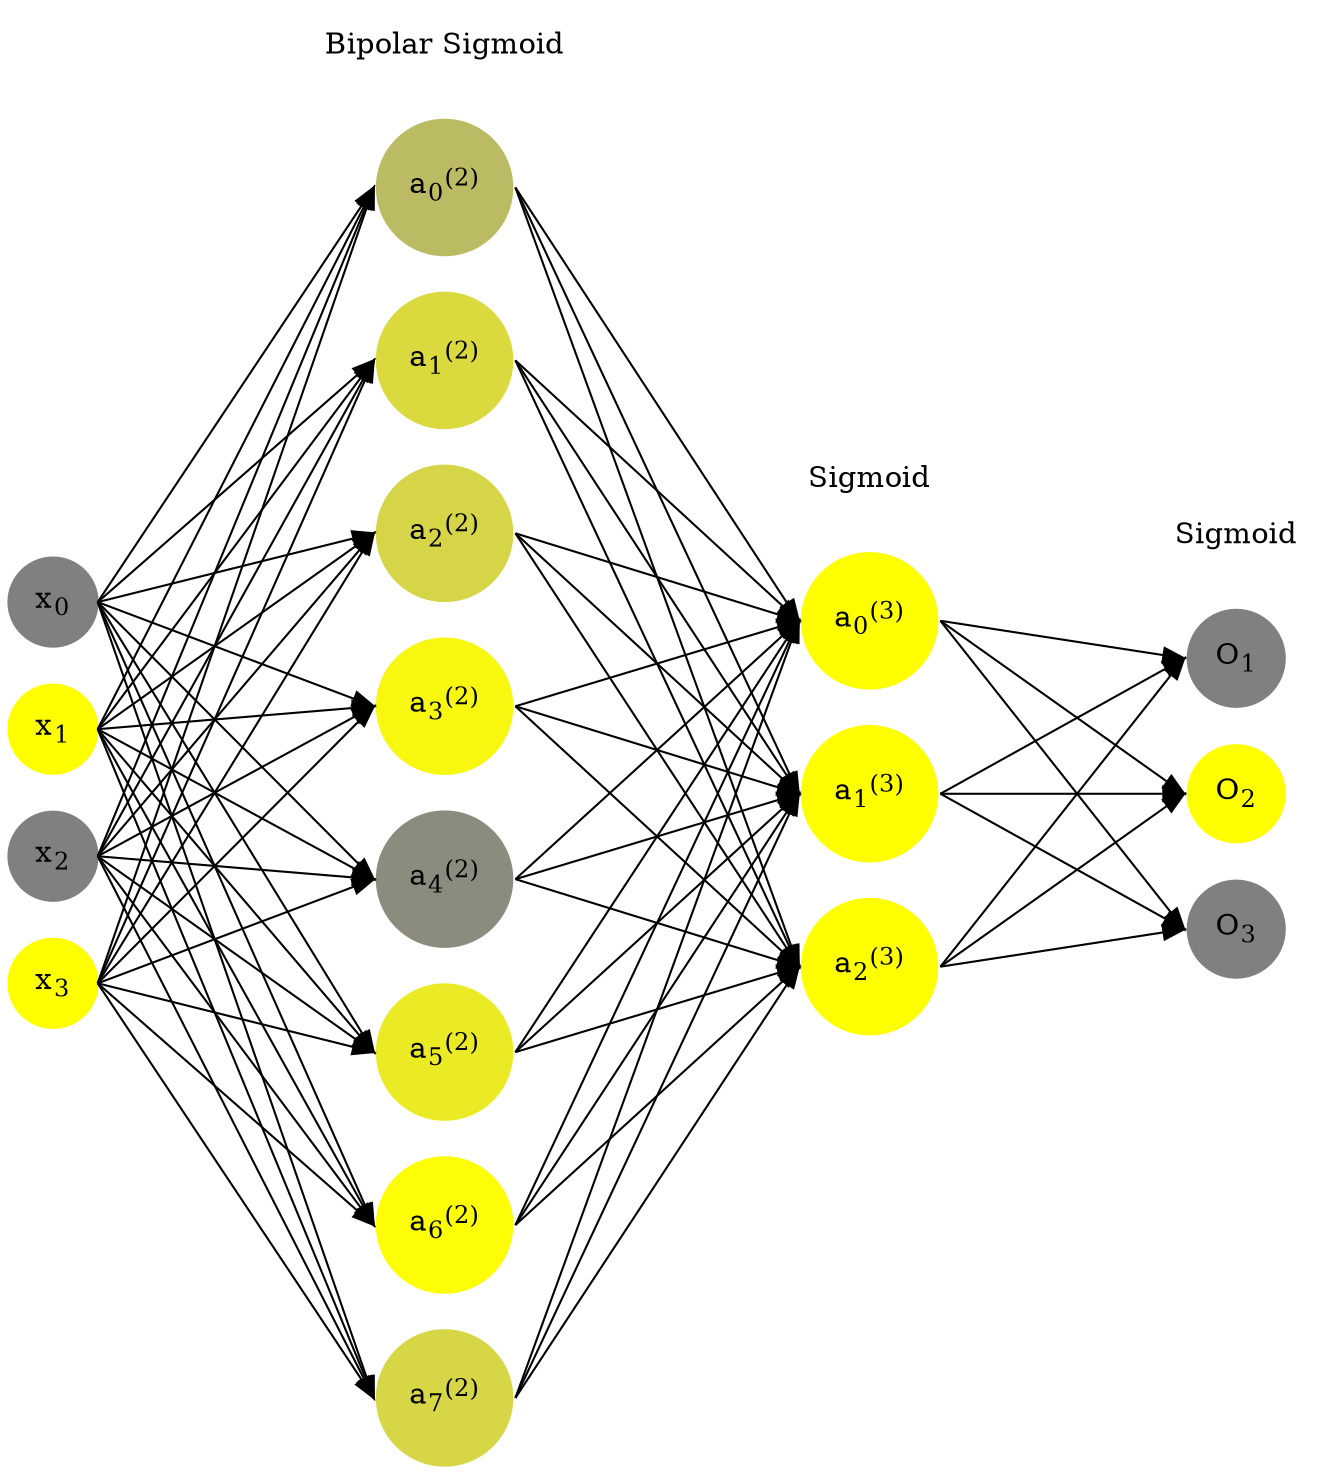 digraph G {
	rankdir = LR;
	splines=false;
	edge[style=invis];
	ranksep= 1.4;
	{
	node [shape=circle, color="0.1667, 0.0, 0.5", style=filled, fillcolor="0.1667, 0.0, 0.5"];
	x0 [label=<x<sub>0</sub>>];
	}
	{
	node [shape=circle, color="0.1667, 1.0, 1.0", style=filled, fillcolor="0.1667, 1.0, 1.0"];
	x1 [label=<x<sub>1</sub>>];
	}
	{
	node [shape=circle, color="0.1667, 0.0, 0.5", style=filled, fillcolor="0.1667, 0.0, 0.5"];
	x2 [label=<x<sub>2</sub>>];
	}
	{
	node [shape=circle, color="0.1667, 1.0, 1.0", style=filled, fillcolor="0.1667, 1.0, 1.0"];
	x3 [label=<x<sub>3</sub>>];
	}
	{
	node [shape=circle, color="0.1667, 0.465456, 0.732728", style=filled, fillcolor="0.1667, 0.465456, 0.732728"];
	a02 [label=<a<sub>0</sub><sup>(2)</sup>>];
	}
	{
	node [shape=circle, color="0.1667, 0.708657, 0.854329", style=filled, fillcolor="0.1667, 0.708657, 0.854329"];
	a12 [label=<a<sub>1</sub><sup>(2)</sup>>];
	}
	{
	node [shape=circle, color="0.1667, 0.665763, 0.832882", style=filled, fillcolor="0.1667, 0.665763, 0.832882"];
	a22 [label=<a<sub>2</sub><sup>(2)</sup>>];
	}
	{
	node [shape=circle, color="0.1667, 0.931658, 0.965829", style=filled, fillcolor="0.1667, 0.931658, 0.965829"];
	a32 [label=<a<sub>3</sub><sup>(2)</sup>>];
	}
	{
	node [shape=circle, color="0.1667, 0.100706, 0.550353", style=filled, fillcolor="0.1667, 0.100706, 0.550353"];
	a42 [label=<a<sub>4</sub><sup>(2)</sup>>];
	}
	{
	node [shape=circle, color="0.1667, 0.841849, 0.920924", style=filled, fillcolor="0.1667, 0.841849, 0.920924"];
	a52 [label=<a<sub>5</sub><sup>(2)</sup>>];
	}
	{
	node [shape=circle, color="0.1667, 0.977012, 0.988506", style=filled, fillcolor="0.1667, 0.977012, 0.988506"];
	a62 [label=<a<sub>6</sub><sup>(2)</sup>>];
	}
	{
	node [shape=circle, color="0.1667, 0.672822, 0.836411", style=filled, fillcolor="0.1667, 0.672822, 0.836411"];
	a72 [label=<a<sub>7</sub><sup>(2)</sup>>];
	}
	{
	node [shape=circle, color="0.1667, 0.999468, 0.999734", style=filled, fillcolor="0.1667, 0.999468, 0.999734"];
	a03 [label=<a<sub>0</sub><sup>(3)</sup>>];
	}
	{
	node [shape=circle, color="0.1667, 0.996183, 0.998091", style=filled, fillcolor="0.1667, 0.996183, 0.998091"];
	a13 [label=<a<sub>1</sub><sup>(3)</sup>>];
	}
	{
	node [shape=circle, color="0.1667, 0.999944, 0.999972", style=filled, fillcolor="0.1667, 0.999944, 0.999972"];
	a23 [label=<a<sub>2</sub><sup>(3)</sup>>];
	}
	{
	node [shape=circle, color="0.1667, 0.0, 0.5", style=filled, fillcolor="0.1667, 0.0, 0.5"];
	O1 [label=<O<sub>1</sub>>];
	}
	{
	node [shape=circle, color="0.1667, 1.0, 1.0", style=filled, fillcolor="0.1667, 1.0, 1.0"];
	O2 [label=<O<sub>2</sub>>];
	}
	{
	node [shape=circle, color="0.1667, 0.0, 0.5", style=filled, fillcolor="0.1667, 0.0, 0.5"];
	O3 [label=<O<sub>3</sub>>];
	}
	{
	rank=same;
	x0->x1->x2->x3;
	}
	{
	rank=same;
	a02->a12->a22->a32->a42->a52->a62->a72;
	}
	{
	rank=same;
	a03->a13->a23;
	}
	{
	rank=same;
	O1->O2->O3;
	}
	l1 [shape=plaintext,label="Bipolar Sigmoid"];
	l1->a02;
	{rank=same; l1;a02};
	l2 [shape=plaintext,label="Sigmoid"];
	l2->a03;
	{rank=same; l2;a03};
	l3 [shape=plaintext,label="Sigmoid"];
	l3->O1;
	{rank=same; l3;O1};
edge[style=solid, tailport=e, headport=w];
	{x0;x1;x2;x3} -> {a02;a12;a22;a32;a42;a52;a62;a72};
	{a02;a12;a22;a32;a42;a52;a62;a72} -> {a03;a13;a23};
	{a03;a13;a23} -> {O1,O2,O3};
}
